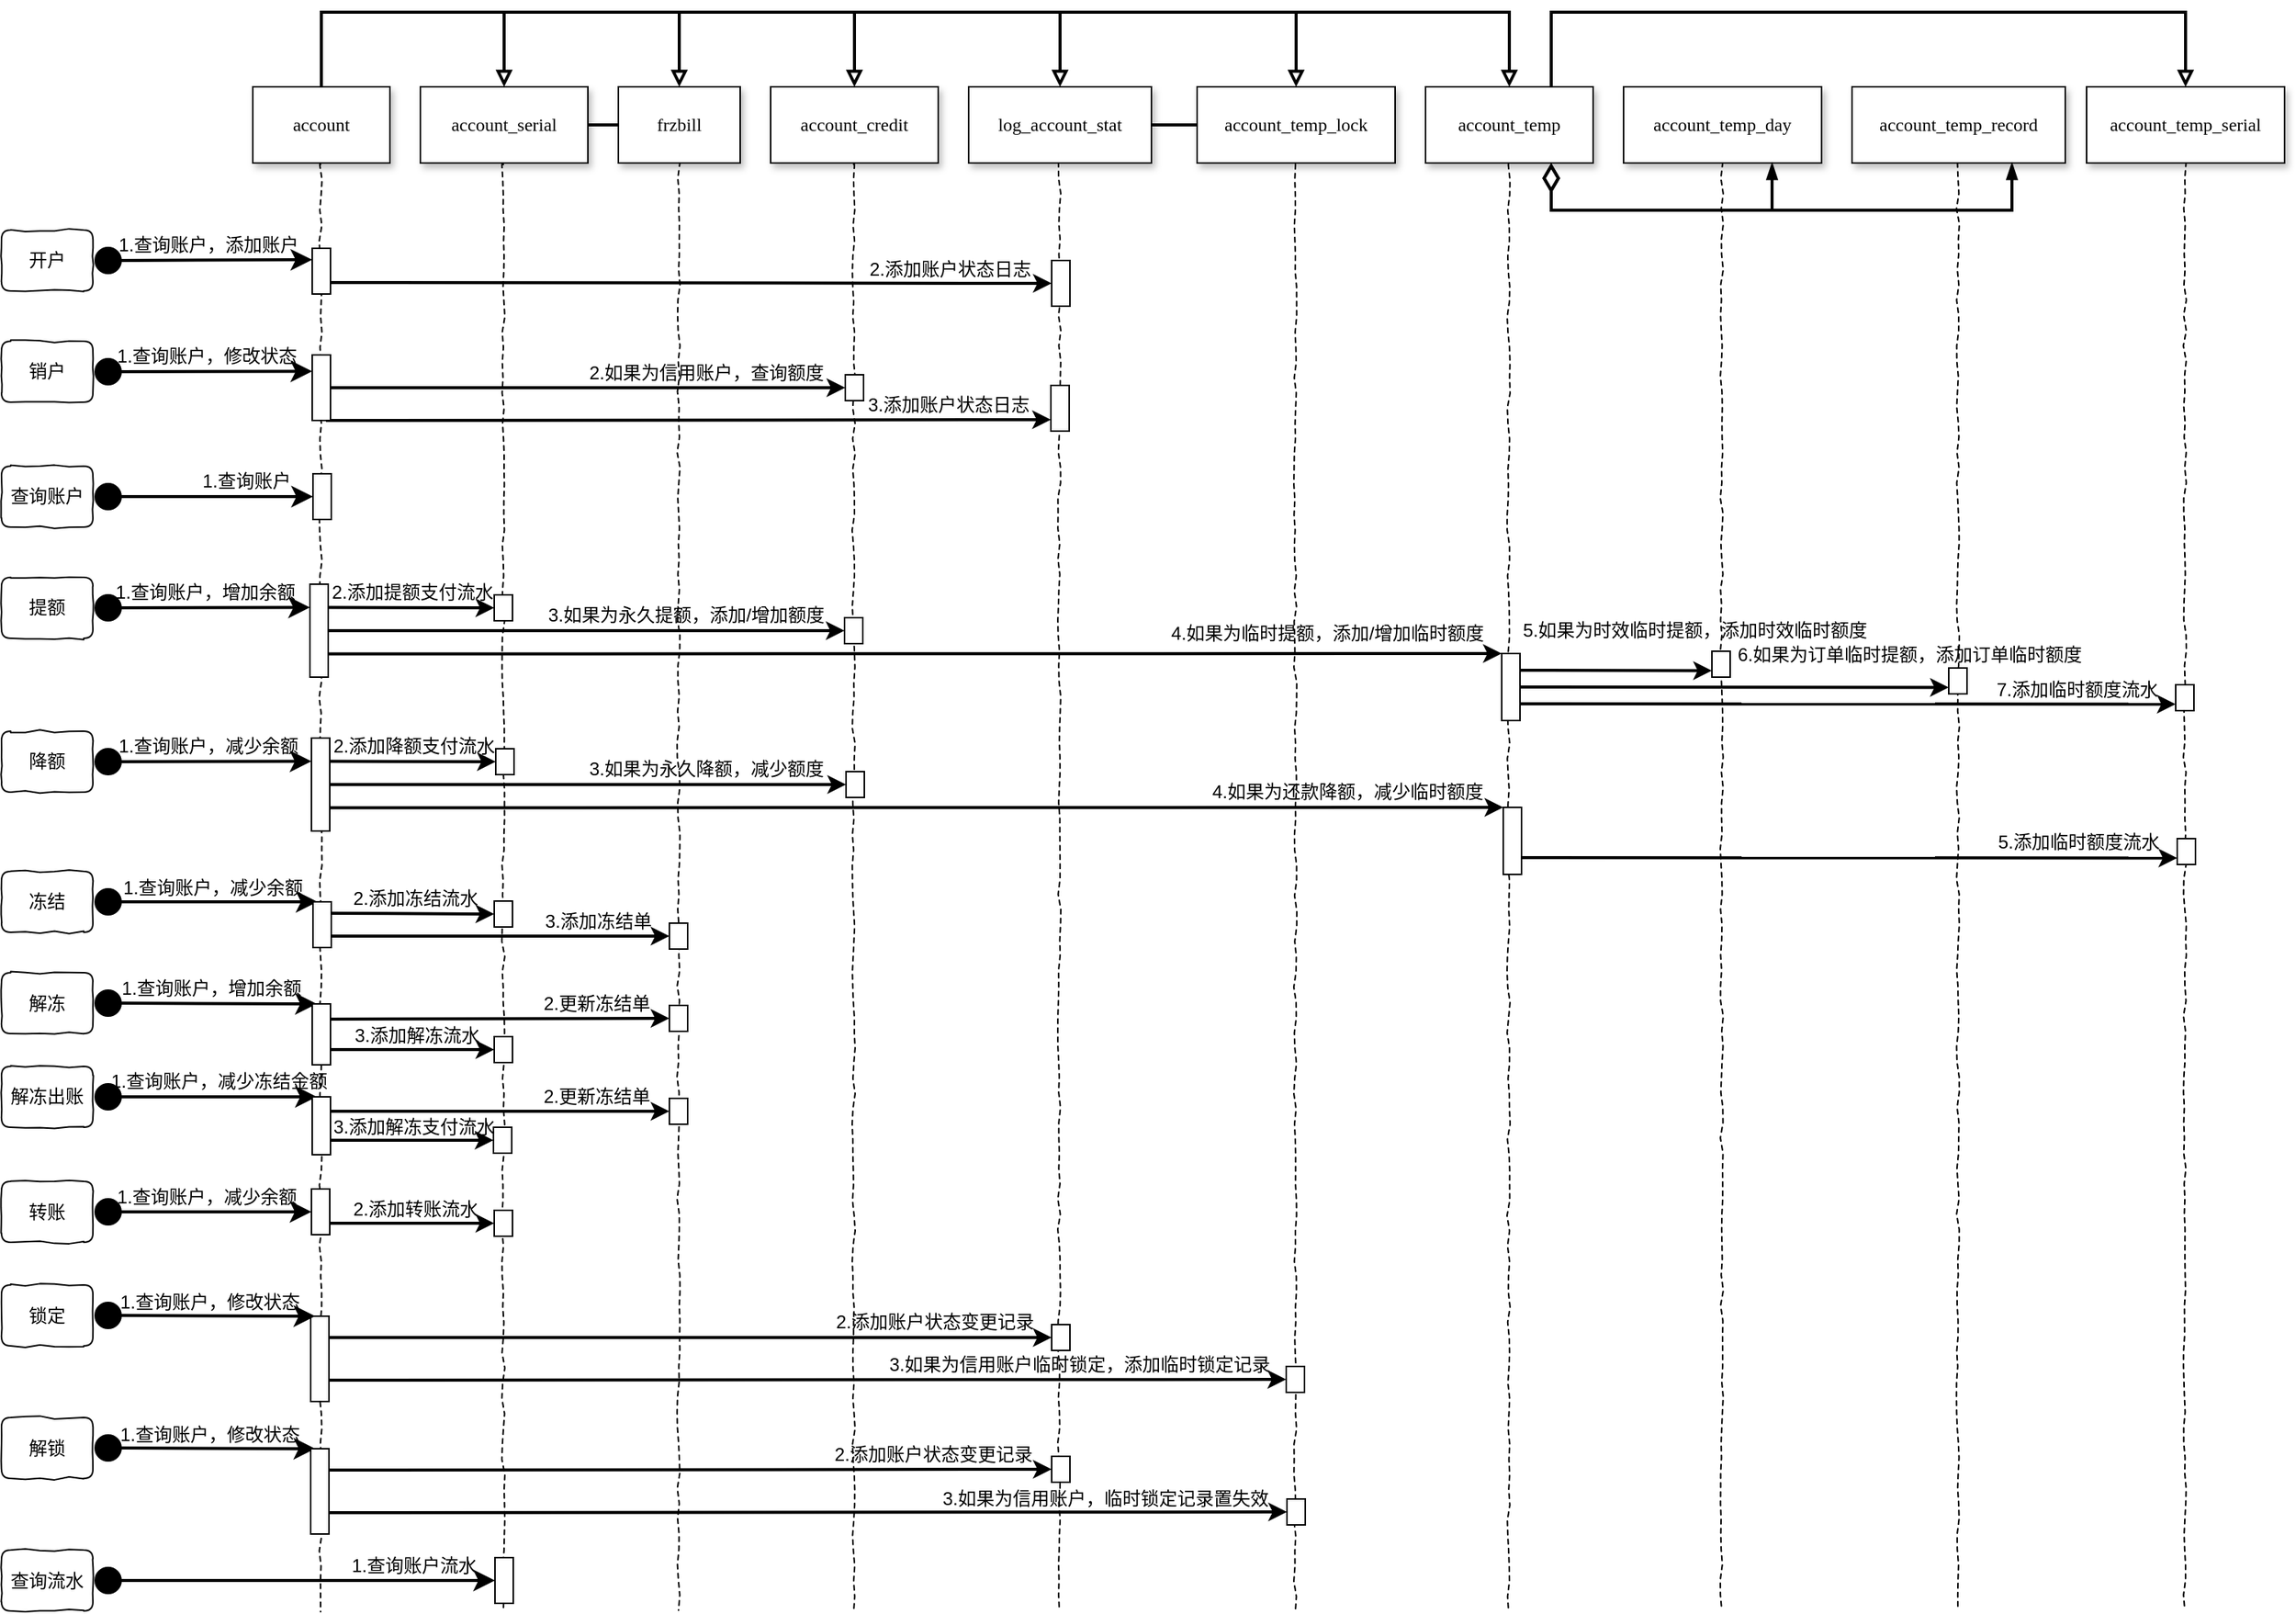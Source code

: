 <mxfile version="10.7.7" type="github"><diagram id="Ic5sXGqVNKHrawzIABvg" name="1"><mxGraphModel dx="1991" dy="1106" grid="1" gridSize="10" guides="1" tooltips="1" connect="1" arrows="1" fold="1" page="1" pageScale="1" pageWidth="1654" pageHeight="1169" background="none" math="0" shadow="0"><root><mxCell id="0"/><mxCell id="1" parent="0"/><mxCell id="m3gLQI0d0jGk0Dpxuu_a-198" value="1.查询账户，修改状态" style="text;html=1;resizable=0;points=[];autosize=1;align=left;verticalAlign=top;spacingTop=-4;" parent="1" vertex="1"><mxGeometry x="136" y="973.5" width="130" height="20" as="geometry"/></mxCell><mxCell id="m3gLQI0d0jGk0Dpxuu_a-205" value="1.查询账户，修改状态" style="text;html=1;resizable=0;points=[];autosize=1;align=left;verticalAlign=top;spacingTop=-4;" parent="1" vertex="1"><mxGeometry x="136" y="887" width="130" height="20" as="geometry"/></mxCell><mxCell id="m3gLQI0d0jGk0Dpxuu_a-195" value="1.查询账户，减少余额" style="text;html=1;resizable=0;points=[];autosize=1;align=left;verticalAlign=top;spacingTop=-4;" parent="1" vertex="1"><mxGeometry x="134" y="817.5" width="130" height="20" as="geometry"/></mxCell><mxCell id="m3gLQI0d0jGk0Dpxuu_a-196" value="2.添加转账流水" style="text;html=1;resizable=0;points=[];autosize=1;align=left;verticalAlign=top;spacingTop=-4;" parent="1" vertex="1"><mxGeometry x="288.5" y="825.5" width="100" height="20" as="geometry"/></mxCell><mxCell id="m3gLQI0d0jGk0Dpxuu_a-180" value="3.添加解冻支付流水" style="text;html=1;resizable=0;points=[];autosize=1;align=left;verticalAlign=top;spacingTop=-4;" parent="1" vertex="1"><mxGeometry x="275.5" y="772" width="120" height="20" as="geometry"/></mxCell><mxCell id="m3gLQI0d0jGk0Dpxuu_a-193" value="1.查询账户，减少冻结金额" style="text;html=1;resizable=0;points=[];autosize=1;align=left;verticalAlign=top;spacingTop=-4;" parent="1" vertex="1"><mxGeometry x="129.5" y="742" width="160" height="20" as="geometry"/></mxCell><mxCell id="m3gLQI0d0jGk0Dpxuu_a-179" value="3.添加解冻流水" style="text;html=1;resizable=0;points=[];autosize=1;align=left;verticalAlign=top;spacingTop=-4;" parent="1" vertex="1"><mxGeometry x="289.5" y="711.5" width="100" height="20" as="geometry"/></mxCell><mxCell id="m3gLQI0d0jGk0Dpxuu_a-190" value="1.查询账户，增加余额" style="text;html=1;resizable=0;points=[];autosize=1;align=left;verticalAlign=top;spacingTop=-4;" parent="1" vertex="1"><mxGeometry x="137" y="680.5" width="130" height="20" as="geometry"/></mxCell><mxCell id="m3gLQI0d0jGk0Dpxuu_a-178" value="2.添加冻结流水" style="text;html=1;resizable=0;points=[];autosize=1;align=left;verticalAlign=top;spacingTop=-4;" parent="1" vertex="1"><mxGeometry x="289" y="622" width="100" height="20" as="geometry"/></mxCell><mxCell id="m3gLQI0d0jGk0Dpxuu_a-174" value="2.添加降额支付流水" style="text;html=1;resizable=0;points=[];autosize=1;align=left;verticalAlign=top;spacingTop=-4;" parent="1" vertex="1"><mxGeometry x="275.5" y="522" width="120" height="20" as="geometry"/></mxCell><mxCell id="m3gLQI0d0jGk0Dpxuu_a-168" value="2.添加提额支付流水" style="text;html=1;resizable=0;points=[];autosize=1;align=left;verticalAlign=top;spacingTop=-4;" parent="1" vertex="1"><mxGeometry x="274.5" y="421" width="120" height="20" as="geometry"/></mxCell><mxCell id="m3gLQI0d0jGk0Dpxuu_a-1" value="开户" style="rounded=1;whiteSpace=wrap;html=1;shadow=0;glass=0;comic=1;fontFamily=Verdana;flipH=0;" parent="1" vertex="1"><mxGeometry x="60" y="193" width="60" height="40" as="geometry"/></mxCell><mxCell id="m3gLQI0d0jGk0Dpxuu_a-2" value="销户" style="rounded=1;whiteSpace=wrap;html=1;shadow=0;glass=0;comic=1;fontFamily=Verdana;flipH=0;" parent="1" vertex="1"><mxGeometry x="60" y="266" width="60" height="40" as="geometry"/></mxCell><mxCell id="m3gLQI0d0jGk0Dpxuu_a-3" value="查询账户" style="rounded=1;whiteSpace=wrap;html=1;shadow=0;glass=0;comic=1;fontFamily=Verdana;flipH=0;" parent="1" vertex="1"><mxGeometry x="60" y="348" width="60" height="40" as="geometry"/></mxCell><mxCell id="m3gLQI0d0jGk0Dpxuu_a-4" value="提额" style="rounded=1;whiteSpace=wrap;html=1;shadow=0;glass=0;comic=1;fontFamily=Verdana;flipH=0;" parent="1" vertex="1"><mxGeometry x="60" y="421" width="60" height="40" as="geometry"/></mxCell><mxCell id="m3gLQI0d0jGk0Dpxuu_a-5" value="降额" style="rounded=1;whiteSpace=wrap;html=1;shadow=0;glass=0;comic=1;fontFamily=Verdana;flipH=0;" parent="1" vertex="1"><mxGeometry x="60" y="522" width="60" height="40" as="geometry"/></mxCell><mxCell id="m3gLQI0d0jGk0Dpxuu_a-6" value="冻结" style="rounded=1;whiteSpace=wrap;html=1;shadow=0;glass=0;comic=1;fontFamily=Verdana;flipH=0;" parent="1" vertex="1"><mxGeometry x="60" y="614" width="60" height="40" as="geometry"/></mxCell><mxCell id="m3gLQI0d0jGk0Dpxuu_a-7" value="解冻" style="rounded=1;whiteSpace=wrap;html=1;shadow=0;glass=0;comic=1;fontFamily=Verdana;flipH=0;" parent="1" vertex="1"><mxGeometry x="60" y="680.5" width="60" height="40" as="geometry"/></mxCell><mxCell id="m3gLQI0d0jGk0Dpxuu_a-8" value="解冻出账" style="rounded=1;whiteSpace=wrap;html=1;shadow=0;glass=0;comic=1;fontFamily=Verdana;flipH=0;" parent="1" vertex="1"><mxGeometry x="60" y="742" width="60" height="40" as="geometry"/></mxCell><mxCell id="m3gLQI0d0jGk0Dpxuu_a-9" value="转账" style="rounded=1;whiteSpace=wrap;html=1;shadow=0;glass=0;comic=1;fontFamily=Verdana;flipH=0;" parent="1" vertex="1"><mxGeometry x="60" y="817.5" width="60" height="40" as="geometry"/></mxCell><mxCell id="m3gLQI0d0jGk0Dpxuu_a-10" value="锁定" style="rounded=1;whiteSpace=wrap;html=1;shadow=0;glass=0;comic=1;fontFamily=Verdana;flipH=0;" parent="1" vertex="1"><mxGeometry x="60" y="885.5" width="60" height="40" as="geometry"/></mxCell><mxCell id="m3gLQI0d0jGk0Dpxuu_a-11" value="解锁" style="rounded=1;whiteSpace=wrap;html=1;shadow=0;glass=0;comic=1;fontFamily=Verdana;flipH=0;" parent="1" vertex="1"><mxGeometry x="60" y="972.5" width="60" height="40" as="geometry"/></mxCell><mxCell id="m3gLQI0d0jGk0Dpxuu_a-12" value="查询流水" style="rounded=1;whiteSpace=wrap;html=1;shadow=0;glass=0;comic=1;fontFamily=Verdana;" parent="1" vertex="1"><mxGeometry x="60" y="1059.5" width="60" height="40" as="geometry"/></mxCell><mxCell id="m3gLQI0d0jGk0Dpxuu_a-24" style="edgeStyle=orthogonalEdgeStyle;rounded=0;orthogonalLoop=1;jettySize=auto;html=1;exitX=0.5;exitY=0;exitDx=0;exitDy=0;entryX=0.5;entryY=0;entryDx=0;entryDy=0;strokeWidth=2;endArrow=block;endFill=0;" parent="1" source="m3gLQI0d0jGk0Dpxuu_a-13" target="m3gLQI0d0jGk0Dpxuu_a-14" edge="1"><mxGeometry relative="1" as="geometry"><Array as="points"><mxPoint x="270" y="50"/><mxPoint x="390" y="50"/></Array></mxGeometry></mxCell><mxCell id="m3gLQI0d0jGk0Dpxuu_a-25" style="edgeStyle=orthogonalEdgeStyle;rounded=0;orthogonalLoop=1;jettySize=auto;html=1;exitX=0.5;exitY=0;exitDx=0;exitDy=0;entryX=0.5;entryY=0;entryDx=0;entryDy=0;strokeWidth=2;endArrow=block;endFill=0;" parent="1" source="m3gLQI0d0jGk0Dpxuu_a-13" target="m3gLQI0d0jGk0Dpxuu_a-21" edge="1"><mxGeometry relative="1" as="geometry"><Array as="points"><mxPoint x="270" y="50"/><mxPoint x="505" y="50"/></Array></mxGeometry></mxCell><mxCell id="m3gLQI0d0jGk0Dpxuu_a-26" style="edgeStyle=orthogonalEdgeStyle;rounded=0;orthogonalLoop=1;jettySize=auto;html=1;exitX=0.5;exitY=0;exitDx=0;exitDy=0;entryX=0.5;entryY=0;entryDx=0;entryDy=0;strokeWidth=2;endArrow=block;endFill=0;" parent="1" source="m3gLQI0d0jGk0Dpxuu_a-13" target="m3gLQI0d0jGk0Dpxuu_a-15" edge="1"><mxGeometry relative="1" as="geometry"><Array as="points"><mxPoint x="270" y="50"/><mxPoint x="620" y="50"/></Array></mxGeometry></mxCell><mxCell id="m3gLQI0d0jGk0Dpxuu_a-27" style="edgeStyle=orthogonalEdgeStyle;rounded=0;orthogonalLoop=1;jettySize=auto;html=1;exitX=0.5;exitY=0;exitDx=0;exitDy=0;entryX=0.5;entryY=0;entryDx=0;entryDy=0;strokeWidth=2;endArrow=block;endFill=0;" parent="1" source="m3gLQI0d0jGk0Dpxuu_a-13" target="m3gLQI0d0jGk0Dpxuu_a-23" edge="1"><mxGeometry relative="1" as="geometry"><Array as="points"><mxPoint x="270" y="50"/><mxPoint x="755" y="50"/></Array></mxGeometry></mxCell><mxCell id="m3gLQI0d0jGk0Dpxuu_a-28" style="edgeStyle=orthogonalEdgeStyle;rounded=0;orthogonalLoop=1;jettySize=auto;html=1;exitX=0.5;exitY=0;exitDx=0;exitDy=0;entryX=0.5;entryY=0;entryDx=0;entryDy=0;strokeWidth=2;endArrow=block;endFill=0;" parent="1" source="m3gLQI0d0jGk0Dpxuu_a-13" target="m3gLQI0d0jGk0Dpxuu_a-20" edge="1"><mxGeometry relative="1" as="geometry"><Array as="points"><mxPoint x="270" y="50"/><mxPoint x="910" y="50"/></Array></mxGeometry></mxCell><mxCell id="m3gLQI0d0jGk0Dpxuu_a-29" style="edgeStyle=orthogonalEdgeStyle;rounded=0;orthogonalLoop=1;jettySize=auto;html=1;exitX=0.5;exitY=0;exitDx=0;exitDy=0;entryX=0.5;entryY=0;entryDx=0;entryDy=0;strokeWidth=2;endArrow=block;endFill=0;" parent="1" source="m3gLQI0d0jGk0Dpxuu_a-13" target="m3gLQI0d0jGk0Dpxuu_a-16" edge="1"><mxGeometry relative="1" as="geometry"><Array as="points"><mxPoint x="270" y="50"/><mxPoint x="1050" y="50"/></Array></mxGeometry></mxCell><mxCell id="m3gLQI0d0jGk0Dpxuu_a-13" value="account" style="rounded=0;whiteSpace=wrap;html=1;fontFamily=Verdana;glass=0;comic=0;shadow=1;direction=east;" parent="1" vertex="1"><mxGeometry x="225" y="99" width="90" height="50" as="geometry"/></mxCell><mxCell id="m3gLQI0d0jGk0Dpxuu_a-206" style="edgeStyle=none;rounded=0;orthogonalLoop=1;jettySize=auto;html=1;exitX=1;exitY=0.5;exitDx=0;exitDy=0;entryX=0;entryY=0.5;entryDx=0;entryDy=0;endArrow=none;endFill=0;strokeWidth=2;" parent="1" source="m3gLQI0d0jGk0Dpxuu_a-14" target="m3gLQI0d0jGk0Dpxuu_a-21" edge="1"><mxGeometry relative="1" as="geometry"/></mxCell><mxCell id="m3gLQI0d0jGk0Dpxuu_a-14" value="account_serial" style="rounded=0;whiteSpace=wrap;html=1;fontFamily=Verdana;glass=0;comic=0;shadow=1;direction=east;flipH=0;" parent="1" vertex="1"><mxGeometry x="335" y="99" width="110" height="50" as="geometry"/></mxCell><mxCell id="m3gLQI0d0jGk0Dpxuu_a-15" value="account_credit" style="rounded=0;whiteSpace=wrap;html=1;fontFamily=Verdana;glass=0;comic=0;shadow=1;direction=east;flipH=0;" parent="1" vertex="1"><mxGeometry x="565" y="99" width="110" height="50" as="geometry"/></mxCell><mxCell id="m3gLQI0d0jGk0Dpxuu_a-30" style="edgeStyle=orthogonalEdgeStyle;rounded=0;orthogonalLoop=1;jettySize=auto;html=1;exitX=0.75;exitY=0;exitDx=0;exitDy=0;entryX=0.5;entryY=0;entryDx=0;entryDy=0;strokeWidth=2;endArrow=block;endFill=0;" parent="1" source="m3gLQI0d0jGk0Dpxuu_a-16" target="m3gLQI0d0jGk0Dpxuu_a-19" edge="1"><mxGeometry relative="1" as="geometry"><Array as="points"><mxPoint x="1077" y="50"/><mxPoint x="1494" y="50"/></Array></mxGeometry></mxCell><mxCell id="m3gLQI0d0jGk0Dpxuu_a-16" value="account_temp" style="rounded=0;whiteSpace=wrap;html=1;fontFamily=Verdana;glass=0;comic=0;shadow=1;direction=east;flipH=0;" parent="1" vertex="1"><mxGeometry x="995" y="99" width="110" height="50" as="geometry"/></mxCell><mxCell id="m3gLQI0d0jGk0Dpxuu_a-17" value="account_temp_day" style="rounded=0;whiteSpace=wrap;html=1;fontFamily=Verdana;glass=0;comic=0;shadow=1;direction=east;flipH=0;" parent="1" vertex="1"><mxGeometry x="1125" y="99" width="130" height="50" as="geometry"/></mxCell><mxCell id="m3gLQI0d0jGk0Dpxuu_a-18" value="account_temp_record" style="rounded=0;whiteSpace=wrap;html=1;fontFamily=Verdana;glass=0;comic=0;shadow=1;direction=east;flipH=0;" parent="1" vertex="1"><mxGeometry x="1275" y="99" width="140" height="50" as="geometry"/></mxCell><mxCell id="m3gLQI0d0jGk0Dpxuu_a-19" value="account_temp_serial" style="rounded=0;whiteSpace=wrap;html=1;fontFamily=Verdana;glass=0;comic=0;shadow=1;direction=east;flipH=0;" parent="1" vertex="1"><mxGeometry x="1429" y="99" width="130" height="50" as="geometry"/></mxCell><mxCell id="m3gLQI0d0jGk0Dpxuu_a-20" value="account_temp_lock" style="rounded=0;whiteSpace=wrap;html=1;fontFamily=Verdana;glass=0;comic=0;shadow=1;direction=east;flipH=0;" parent="1" vertex="1"><mxGeometry x="845" y="99" width="130" height="50" as="geometry"/></mxCell><mxCell id="m3gLQI0d0jGk0Dpxuu_a-21" value="frzbill" style="rounded=0;whiteSpace=wrap;html=1;fontFamily=Verdana;glass=0;comic=0;shadow=1;direction=east;flipH=0;" parent="1" vertex="1"><mxGeometry x="465" y="99" width="80" height="50" as="geometry"/></mxCell><mxCell id="m3gLQI0d0jGk0Dpxuu_a-22" style="edgeStyle=orthogonalEdgeStyle;curved=1;rounded=0;orthogonalLoop=1;jettySize=auto;html=1;exitX=1;exitY=0.5;exitDx=0;exitDy=0;entryX=0;entryY=0.5;entryDx=0;entryDy=0;startArrow=none;startFill=0;endArrow=none;endFill=0;strokeWidth=2;" parent="1" source="m3gLQI0d0jGk0Dpxuu_a-23" target="m3gLQI0d0jGk0Dpxuu_a-20" edge="1"><mxGeometry relative="1" as="geometry"/></mxCell><mxCell id="m3gLQI0d0jGk0Dpxuu_a-23" value="log_account_stat" style="rounded=0;whiteSpace=wrap;html=1;fontFamily=Verdana;glass=0;comic=0;shadow=1;direction=east;flipH=0;" parent="1" vertex="1"><mxGeometry x="695" y="99" width="120" height="50" as="geometry"/></mxCell><mxCell id="m3gLQI0d0jGk0Dpxuu_a-31" value="" style="startArrow=diamondThin;startFill=0;startSize=14;endArrow=blockThin;endFill=1;endSize=6;html=1;entryX=0.75;entryY=1;entryDx=0;entryDy=0;edgeStyle=orthogonalEdgeStyle;exitX=0.75;exitY=1;exitDx=0;exitDy=0;rounded=0;strokeWidth=2;" parent="1" source="m3gLQI0d0jGk0Dpxuu_a-16" target="m3gLQI0d0jGk0Dpxuu_a-17" edge="1"><mxGeometry width="100" relative="1" as="geometry"><mxPoint x="1235" y="239.735" as="sourcePoint"/><mxPoint x="1235" y="375.029" as="targetPoint"/><Array as="points"><mxPoint x="1077" y="180"/><mxPoint x="1222" y="180"/></Array></mxGeometry></mxCell><mxCell id="m3gLQI0d0jGk0Dpxuu_a-32" value="" style="startArrow=diamondThin;startFill=0;startSize=14;endArrow=blockThin;endFill=1;endSize=6;html=1;entryX=0.75;entryY=1;entryDx=0;entryDy=0;edgeStyle=orthogonalEdgeStyle;rounded=0;strokeWidth=2;exitX=0.75;exitY=1;exitDx=0;exitDy=0;" parent="1" source="m3gLQI0d0jGk0Dpxuu_a-16" target="m3gLQI0d0jGk0Dpxuu_a-18" edge="1"><mxGeometry width="100" relative="1" as="geometry"><mxPoint x="1085" y="190" as="sourcePoint"/><mxPoint x="1227.794" y="178.353" as="targetPoint"/><Array as="points"><mxPoint x="1078" y="180"/><mxPoint x="1380" y="180"/></Array></mxGeometry></mxCell><mxCell id="m3gLQI0d0jGk0Dpxuu_a-34" value="" style="line;strokeWidth=1;fillColor=none;align=left;verticalAlign=middle;spacingTop=-1;spacingLeft=3;spacingRight=3;rotatable=0;labelPosition=right;points=[];portConstraint=eastwest;fontSize=12;rounded=1;shadow=0;glass=0;dashed=1;comic=1;flipH=0;direction=south;" parent="1" vertex="1"><mxGeometry x="266" y="150" width="7" height="950" as="geometry"/></mxCell><mxCell id="m3gLQI0d0jGk0Dpxuu_a-35" value="" style="line;strokeWidth=1;fillColor=none;align=left;verticalAlign=middle;spacingTop=-1;spacingLeft=3;spacingRight=3;rotatable=0;labelPosition=right;points=[];portConstraint=eastwest;fontSize=12;rounded=1;shadow=0;glass=0;dashed=1;comic=1;flipH=0;direction=south;" parent="1" vertex="1"><mxGeometry x="386" y="150" width="7" height="950" as="geometry"/></mxCell><mxCell id="m3gLQI0d0jGk0Dpxuu_a-36" value="" style="line;strokeWidth=1;fillColor=none;align=left;verticalAlign=middle;spacingTop=-1;spacingLeft=3;spacingRight=3;rotatable=0;labelPosition=right;points=[];portConstraint=eastwest;fontSize=12;rounded=1;shadow=0;glass=0;dashed=1;comic=1;flipH=0;direction=south;" parent="1" vertex="1"><mxGeometry x="501" y="149" width="7" height="950" as="geometry"/></mxCell><mxCell id="m3gLQI0d0jGk0Dpxuu_a-37" value="" style="line;strokeWidth=1;fillColor=none;align=left;verticalAlign=middle;spacingTop=-1;spacingLeft=3;spacingRight=3;rotatable=0;labelPosition=right;points=[];portConstraint=eastwest;fontSize=12;rounded=1;shadow=0;glass=0;dashed=1;comic=1;flipH=0;direction=south;" parent="1" vertex="1"><mxGeometry x="616" y="150" width="7" height="950" as="geometry"/></mxCell><mxCell id="m3gLQI0d0jGk0Dpxuu_a-38" value="" style="line;strokeWidth=1;fillColor=none;align=left;verticalAlign=middle;spacingTop=-1;spacingLeft=3;spacingRight=3;rotatable=0;labelPosition=right;points=[];portConstraint=eastwest;fontSize=12;rounded=1;shadow=0;glass=0;dashed=1;comic=1;flipH=0;direction=south;" parent="1" vertex="1"><mxGeometry x="751" y="149" width="7" height="950" as="geometry"/></mxCell><mxCell id="m3gLQI0d0jGk0Dpxuu_a-39" value="" style="line;strokeWidth=1;fillColor=none;align=left;verticalAlign=middle;spacingTop=-1;spacingLeft=3;spacingRight=3;rotatable=0;labelPosition=right;points=[];portConstraint=eastwest;fontSize=12;rounded=1;shadow=0;glass=0;dashed=1;comic=1;flipH=0;direction=south;" parent="1" vertex="1"><mxGeometry x="906" y="150" width="7" height="950" as="geometry"/></mxCell><mxCell id="m3gLQI0d0jGk0Dpxuu_a-40" value="" style="line;strokeWidth=1;fillColor=none;align=left;verticalAlign=middle;spacingTop=-1;spacingLeft=3;spacingRight=3;rotatable=0;labelPosition=right;points=[];portConstraint=eastwest;fontSize=12;rounded=1;shadow=0;glass=0;dashed=1;comic=1;flipH=0;direction=south;" parent="1" vertex="1"><mxGeometry x="1046" y="150" width="7" height="950" as="geometry"/></mxCell><mxCell id="m3gLQI0d0jGk0Dpxuu_a-41" value="" style="line;strokeWidth=1;fillColor=none;align=left;verticalAlign=middle;spacingTop=-1;spacingLeft=3;spacingRight=3;rotatable=0;labelPosition=right;points=[];portConstraint=eastwest;fontSize=12;rounded=1;shadow=0;glass=0;dashed=1;comic=1;flipH=0;direction=south;" parent="1" vertex="1"><mxGeometry x="1186" y="149" width="7" height="950" as="geometry"/></mxCell><mxCell id="m3gLQI0d0jGk0Dpxuu_a-42" value="" style="line;strokeWidth=1;fillColor=none;align=left;verticalAlign=middle;spacingTop=-1;spacingLeft=3;spacingRight=3;rotatable=0;labelPosition=right;points=[];portConstraint=eastwest;fontSize=12;rounded=1;shadow=0;glass=0;dashed=1;comic=1;flipH=0;direction=south;" parent="1" vertex="1"><mxGeometry x="1341" y="149" width="7" height="950" as="geometry"/></mxCell><mxCell id="m3gLQI0d0jGk0Dpxuu_a-43" value="" style="line;strokeWidth=1;fillColor=none;align=left;verticalAlign=middle;spacingTop=-1;spacingLeft=3;spacingRight=3;rotatable=0;labelPosition=right;points=[];portConstraint=eastwest;fontSize=12;rounded=1;shadow=0;glass=0;dashed=1;comic=1;flipH=0;direction=south;" parent="1" vertex="1"><mxGeometry x="1490" y="149" width="7" height="950" as="geometry"/></mxCell><mxCell id="m3gLQI0d0jGk0Dpxuu_a-85" style="edgeStyle=none;rounded=0;orthogonalLoop=1;jettySize=auto;html=1;exitX=1;exitY=0.75;exitDx=0;exitDy=0;entryX=0;entryY=0.5;entryDx=0;entryDy=0;strokeWidth=2;" parent="1" source="m3gLQI0d0jGk0Dpxuu_a-58" target="m3gLQI0d0jGk0Dpxuu_a-84" edge="1"><mxGeometry relative="1" as="geometry"/></mxCell><mxCell id="m3gLQI0d0jGk0Dpxuu_a-58" value="" style="rounded=0;whiteSpace=wrap;html=1;" parent="1" vertex="1"><mxGeometry x="264" y="205" width="12" height="30" as="geometry"/></mxCell><mxCell id="m3gLQI0d0jGk0Dpxuu_a-61" value="" style="html=1;verticalAlign=bottom;startArrow=circle;startFill=1;endArrow=classic;startSize=6;endSize=8;exitX=1;exitY=0.5;exitDx=0;exitDy=0;entryX=0;entryY=0.25;entryDx=0;entryDy=0;strokeWidth=2;endFill=1;" parent="1" source="m3gLQI0d0jGk0Dpxuu_a-1" target="m3gLQI0d0jGk0Dpxuu_a-58" edge="1"><mxGeometry width="80" relative="1" as="geometry"><mxPoint x="119.667" y="220.167" as="sourcePoint"/><mxPoint x="200" y="220" as="targetPoint"/></mxGeometry></mxCell><mxCell id="m3gLQI0d0jGk0Dpxuu_a-62" value="" style="html=1;verticalAlign=bottom;startArrow=circle;startFill=1;endArrow=classic;startSize=6;endSize=8;exitX=1;exitY=0.5;exitDx=0;exitDy=0;entryX=0;entryY=0.25;entryDx=0;entryDy=0;strokeWidth=2;endFill=1;" parent="1" source="m3gLQI0d0jGk0Dpxuu_a-2" target="m3gLQI0d0jGk0Dpxuu_a-63" edge="1"><mxGeometry width="80" relative="1" as="geometry"><mxPoint x="119.167" y="290.167" as="sourcePoint"/><mxPoint x="209" y="290" as="targetPoint"/></mxGeometry></mxCell><mxCell id="m3gLQI0d0jGk0Dpxuu_a-87" style="edgeStyle=none;rounded=0;orthogonalLoop=1;jettySize=auto;html=1;exitX=0.75;exitY=1;exitDx=0;exitDy=0;entryX=0;entryY=0.75;entryDx=0;entryDy=0;strokeWidth=2;" parent="1" source="m3gLQI0d0jGk0Dpxuu_a-63" target="m3gLQI0d0jGk0Dpxuu_a-86" edge="1"><mxGeometry relative="1" as="geometry"/></mxCell><mxCell id="m3gLQI0d0jGk0Dpxuu_a-89" style="edgeStyle=none;rounded=0;orthogonalLoop=1;jettySize=auto;html=1;exitX=1;exitY=0.5;exitDx=0;exitDy=0;entryX=0;entryY=0.5;entryDx=0;entryDy=0;strokeWidth=2;" parent="1" source="m3gLQI0d0jGk0Dpxuu_a-63" target="m3gLQI0d0jGk0Dpxuu_a-88" edge="1"><mxGeometry relative="1" as="geometry"/></mxCell><mxCell id="m3gLQI0d0jGk0Dpxuu_a-63" value="" style="rounded=0;whiteSpace=wrap;html=1;" parent="1" vertex="1"><mxGeometry x="264" y="275" width="12" height="43" as="geometry"/></mxCell><mxCell id="m3gLQI0d0jGk0Dpxuu_a-64" value="" style="html=1;verticalAlign=bottom;startArrow=circle;startFill=1;endArrow=classic;startSize=6;endSize=8;exitX=1;exitY=0.5;exitDx=0;exitDy=0;entryX=0;entryY=0.5;entryDx=0;entryDy=0;strokeWidth=2;endFill=1;" parent="1" source="m3gLQI0d0jGk0Dpxuu_a-3" target="m3gLQI0d0jGk0Dpxuu_a-65" edge="1"><mxGeometry width="80" relative="1" as="geometry"><mxPoint x="120.167" y="368.167" as="sourcePoint"/><mxPoint x="200.5" y="368" as="targetPoint"/></mxGeometry></mxCell><mxCell id="m3gLQI0d0jGk0Dpxuu_a-65" value="" style="rounded=0;whiteSpace=wrap;html=1;" parent="1" vertex="1"><mxGeometry x="264.5" y="353" width="12" height="30" as="geometry"/></mxCell><mxCell id="m3gLQI0d0jGk0Dpxuu_a-91" style="edgeStyle=none;rounded=0;orthogonalLoop=1;jettySize=auto;html=1;exitX=1;exitY=0.25;exitDx=0;exitDy=0;entryX=0;entryY=0.5;entryDx=0;entryDy=0;strokeWidth=2;" parent="1" source="m3gLQI0d0jGk0Dpxuu_a-66" target="m3gLQI0d0jGk0Dpxuu_a-92" edge="1"><mxGeometry relative="1" as="geometry"><mxPoint x="620" y="444" as="targetPoint"/></mxGeometry></mxCell><mxCell id="m3gLQI0d0jGk0Dpxuu_a-66" value="" style="rounded=0;whiteSpace=wrap;html=1;" parent="1" vertex="1"><mxGeometry x="262.5" y="425.5" width="12" height="61" as="geometry"/></mxCell><mxCell id="m3gLQI0d0jGk0Dpxuu_a-67" value="" style="html=1;verticalAlign=bottom;startArrow=circle;startFill=1;endArrow=classic;startSize=6;endSize=8;exitX=1;exitY=0.5;exitDx=0;exitDy=0;entryX=0;entryY=0.25;entryDx=0;entryDy=0;strokeWidth=2;endFill=1;" parent="1" source="m3gLQI0d0jGk0Dpxuu_a-4" target="m3gLQI0d0jGk0Dpxuu_a-66" edge="1"><mxGeometry width="80" relative="1" as="geometry"><mxPoint x="119.667" y="437.667" as="sourcePoint"/><mxPoint x="200" y="437.5" as="targetPoint"/></mxGeometry></mxCell><mxCell id="m3gLQI0d0jGk0Dpxuu_a-68" value="" style="html=1;verticalAlign=bottom;startArrow=circle;startFill=1;endArrow=classic;startSize=6;endSize=8;exitX=1;exitY=0.5;exitDx=0;exitDy=0;entryX=0;entryY=0.25;entryDx=0;entryDy=0;strokeWidth=2;endFill=1;" parent="1" source="m3gLQI0d0jGk0Dpxuu_a-5" target="m3gLQI0d0jGk0Dpxuu_a-125" edge="1"><mxGeometry width="80" relative="1" as="geometry"><mxPoint x="117.667" y="543.167" as="sourcePoint"/><mxPoint x="207.333" y="543.167" as="targetPoint"/></mxGeometry></mxCell><mxCell id="m3gLQI0d0jGk0Dpxuu_a-70" value="" style="html=1;verticalAlign=bottom;startArrow=circle;startFill=1;endArrow=classic;startSize=6;endSize=8;exitX=1;exitY=0.5;exitDx=0;exitDy=0;entryX=0.25;entryY=0;entryDx=0;entryDy=0;strokeWidth=2;endFill=1;" parent="1" source="m3gLQI0d0jGk0Dpxuu_a-6" target="m3gLQI0d0jGk0Dpxuu_a-71" edge="1"><mxGeometry width="80" relative="1" as="geometry"><mxPoint x="120.167" y="649.167" as="sourcePoint"/><mxPoint x="200.5" y="649" as="targetPoint"/></mxGeometry></mxCell><mxCell id="m3gLQI0d0jGk0Dpxuu_a-133" style="edgeStyle=none;rounded=0;orthogonalLoop=1;jettySize=auto;html=1;exitX=1;exitY=0.25;exitDx=0;exitDy=0;entryX=0;entryY=0.5;entryDx=0;entryDy=0;strokeWidth=2;" parent="1" source="m3gLQI0d0jGk0Dpxuu_a-71" target="m3gLQI0d0jGk0Dpxuu_a-132" edge="1"><mxGeometry relative="1" as="geometry"/></mxCell><mxCell id="m3gLQI0d0jGk0Dpxuu_a-135" style="edgeStyle=none;rounded=0;orthogonalLoop=1;jettySize=auto;html=1;exitX=1;exitY=0.75;exitDx=0;exitDy=0;entryX=0;entryY=0.5;entryDx=0;entryDy=0;strokeWidth=2;" parent="1" source="m3gLQI0d0jGk0Dpxuu_a-71" target="m3gLQI0d0jGk0Dpxuu_a-134" edge="1"><mxGeometry relative="1" as="geometry"/></mxCell><mxCell id="m3gLQI0d0jGk0Dpxuu_a-71" value="" style="rounded=0;whiteSpace=wrap;html=1;" parent="1" vertex="1"><mxGeometry x="264.5" y="634" width="12" height="30" as="geometry"/></mxCell><mxCell id="m3gLQI0d0jGk0Dpxuu_a-73" value="" style="html=1;verticalAlign=bottom;startArrow=circle;startFill=1;endArrow=classic;startSize=6;endSize=8;exitX=1;exitY=0.5;exitDx=0;exitDy=0;entryX=0.25;entryY=0;entryDx=0;entryDy=0;strokeWidth=2;endFill=1;" parent="1" source="m3gLQI0d0jGk0Dpxuu_a-7" target="m3gLQI0d0jGk0Dpxuu_a-138" edge="1"><mxGeometry width="80" relative="1" as="geometry"><mxPoint x="118.667" y="713.667" as="sourcePoint"/><mxPoint x="208" y="713.333" as="targetPoint"/></mxGeometry></mxCell><mxCell id="m3gLQI0d0jGk0Dpxuu_a-74" value="" style="html=1;verticalAlign=bottom;startArrow=circle;startFill=1;endArrow=classic;startSize=6;endSize=8;exitX=1;exitY=0.5;exitDx=0;exitDy=0;entryX=0.25;entryY=0;entryDx=0;entryDy=0;strokeWidth=2;endFill=1;" parent="1" source="m3gLQI0d0jGk0Dpxuu_a-8" target="m3gLQI0d0jGk0Dpxuu_a-143" edge="1"><mxGeometry width="80" relative="1" as="geometry"><mxPoint x="118.167" y="775.667" as="sourcePoint"/><mxPoint x="207.167" y="775.833" as="targetPoint"/></mxGeometry></mxCell><mxCell id="m3gLQI0d0jGk0Dpxuu_a-76" value="" style="html=1;verticalAlign=bottom;startArrow=circle;startFill=1;endArrow=classic;startSize=6;endSize=8;exitX=1;exitY=0.5;exitDx=0;exitDy=0;entryX=0;entryY=0.5;entryDx=0;entryDy=0;strokeWidth=2;endFill=1;" parent="1" source="m3gLQI0d0jGk0Dpxuu_a-9" target="m3gLQI0d0jGk0Dpxuu_a-77" edge="1"><mxGeometry width="80" relative="1" as="geometry"><mxPoint x="119.167" y="837.667" as="sourcePoint"/><mxPoint x="199.5" y="837.5" as="targetPoint"/></mxGeometry></mxCell><mxCell id="m3gLQI0d0jGk0Dpxuu_a-147" style="edgeStyle=none;rounded=0;orthogonalLoop=1;jettySize=auto;html=1;exitX=1;exitY=0.75;exitDx=0;exitDy=0;entryX=0;entryY=0.5;entryDx=0;entryDy=0;strokeWidth=2;" parent="1" source="m3gLQI0d0jGk0Dpxuu_a-77" target="m3gLQI0d0jGk0Dpxuu_a-146" edge="1"><mxGeometry relative="1" as="geometry"/></mxCell><mxCell id="m3gLQI0d0jGk0Dpxuu_a-77" value="" style="rounded=0;whiteSpace=wrap;html=1;" parent="1" vertex="1"><mxGeometry x="263.5" y="822.5" width="12" height="30" as="geometry"/></mxCell><mxCell id="m3gLQI0d0jGk0Dpxuu_a-156" style="rounded=0;orthogonalLoop=1;jettySize=auto;html=1;exitX=1;exitY=0.75;exitDx=0;exitDy=0;strokeWidth=2;entryX=0;entryY=0.5;entryDx=0;entryDy=0;" parent="1" source="m3gLQI0d0jGk0Dpxuu_a-78" target="m3gLQI0d0jGk0Dpxuu_a-155" edge="1"><mxGeometry relative="1" as="geometry"/></mxCell><mxCell id="m3gLQI0d0jGk0Dpxuu_a-78" value="" style="rounded=0;whiteSpace=wrap;html=1;" parent="1" vertex="1"><mxGeometry x="263" y="906" width="12" height="56" as="geometry"/></mxCell><mxCell id="m3gLQI0d0jGk0Dpxuu_a-79" value="" style="html=1;verticalAlign=bottom;startArrow=circle;startFill=1;endArrow=classic;startSize=6;endSize=8;exitX=1;exitY=0.5;exitDx=0;exitDy=0;entryX=0.25;entryY=0;entryDx=0;entryDy=0;strokeWidth=2;endFill=1;" parent="1" source="m3gLQI0d0jGk0Dpxuu_a-10" target="m3gLQI0d0jGk0Dpxuu_a-78" edge="1"><mxGeometry width="80" relative="1" as="geometry"><mxPoint x="118.667" y="910.167" as="sourcePoint"/><mxPoint x="199" y="910" as="targetPoint"/></mxGeometry></mxCell><mxCell id="m3gLQI0d0jGk0Dpxuu_a-80" value="" style="html=1;verticalAlign=bottom;startArrow=circle;startFill=1;endArrow=classic;startSize=6;endSize=8;exitX=1;exitY=0.5;exitDx=0;exitDy=0;entryX=0.25;entryY=0;entryDx=0;entryDy=0;strokeWidth=2;endFill=1;" parent="1" source="m3gLQI0d0jGk0Dpxuu_a-11" target="m3gLQI0d0jGk0Dpxuu_a-81" edge="1"><mxGeometry width="80" relative="1" as="geometry"><mxPoint x="118.167" y="1010.167" as="sourcePoint"/><mxPoint x="198.5" y="1010" as="targetPoint"/></mxGeometry></mxCell><mxCell id="m3gLQI0d0jGk0Dpxuu_a-81" value="" style="rounded=0;whiteSpace=wrap;html=1;" parent="1" vertex="1"><mxGeometry x="263" y="993" width="12" height="56" as="geometry"/></mxCell><mxCell id="m3gLQI0d0jGk0Dpxuu_a-82" value="" style="html=1;verticalAlign=bottom;startArrow=circle;startFill=1;endArrow=classic;startSize=6;endSize=8;exitX=1;exitY=0.5;exitDx=0;exitDy=0;entryX=0;entryY=0.5;entryDx=0;entryDy=0;strokeWidth=2;endFill=1;" parent="1" source="m3gLQI0d0jGk0Dpxuu_a-12" target="m3gLQI0d0jGk0Dpxuu_a-83" edge="1"><mxGeometry width="80" relative="1" as="geometry"><mxPoint x="119.167" y="1077.167" as="sourcePoint"/><mxPoint x="199.5" y="1077" as="targetPoint"/></mxGeometry></mxCell><mxCell id="m3gLQI0d0jGk0Dpxuu_a-83" value="" style="rounded=0;whiteSpace=wrap;html=1;" parent="1" vertex="1"><mxGeometry x="384" y="1064.5" width="12" height="30" as="geometry"/></mxCell><mxCell id="m3gLQI0d0jGk0Dpxuu_a-84" value="" style="rounded=0;whiteSpace=wrap;html=1;" parent="1" vertex="1"><mxGeometry x="749.5" y="213" width="12" height="30" as="geometry"/></mxCell><mxCell id="m3gLQI0d0jGk0Dpxuu_a-86" value="" style="rounded=0;whiteSpace=wrap;html=1;" parent="1" vertex="1"><mxGeometry x="749" y="295" width="12" height="30" as="geometry"/></mxCell><mxCell id="m3gLQI0d0jGk0Dpxuu_a-88" value="" style="rounded=0;whiteSpace=wrap;html=1;" parent="1" vertex="1"><mxGeometry x="614" y="288" width="12" height="17" as="geometry"/></mxCell><mxCell id="m3gLQI0d0jGk0Dpxuu_a-92" value="" style="rounded=0;whiteSpace=wrap;html=1;" parent="1" vertex="1"><mxGeometry x="383.5" y="432.5" width="12" height="17" as="geometry"/></mxCell><mxCell id="m3gLQI0d0jGk0Dpxuu_a-94" style="edgeStyle=none;rounded=0;orthogonalLoop=1;jettySize=auto;html=1;exitX=1;exitY=0.5;exitDx=0;exitDy=0;entryX=0;entryY=0.5;entryDx=0;entryDy=0;strokeWidth=2;" parent="1" source="m3gLQI0d0jGk0Dpxuu_a-66" target="m3gLQI0d0jGk0Dpxuu_a-95" edge="1"><mxGeometry relative="1" as="geometry"><mxPoint x="620" y="468.5" as="targetPoint"/><mxPoint x="274.667" y="465.333" as="sourcePoint"/></mxGeometry></mxCell><mxCell id="m3gLQI0d0jGk0Dpxuu_a-95" value="" style="rounded=0;whiteSpace=wrap;html=1;" parent="1" vertex="1"><mxGeometry x="613.5" y="447.5" width="12" height="17" as="geometry"/></mxCell><mxCell id="m3gLQI0d0jGk0Dpxuu_a-96" style="edgeStyle=none;rounded=0;orthogonalLoop=1;jettySize=auto;html=1;exitX=1;exitY=0.75;exitDx=0;exitDy=0;strokeWidth=2;" parent="1" source="m3gLQI0d0jGk0Dpxuu_a-66" edge="1"><mxGeometry relative="1" as="geometry"><mxPoint x="1045" y="471" as="targetPoint"/><mxPoint x="669.667" y="472.833" as="sourcePoint"/></mxGeometry></mxCell><mxCell id="m3gLQI0d0jGk0Dpxuu_a-97" value="" style="rounded=0;whiteSpace=wrap;html=1;" parent="1" vertex="1"><mxGeometry x="1045" y="471" width="12" height="44" as="geometry"/></mxCell><mxCell id="m3gLQI0d0jGk0Dpxuu_a-99" style="edgeStyle=none;rounded=0;orthogonalLoop=1;jettySize=auto;html=1;exitX=1;exitY=0.25;exitDx=0;exitDy=0;entryX=0;entryY=0.75;entryDx=0;entryDy=0;strokeWidth=2;" parent="1" source="m3gLQI0d0jGk0Dpxuu_a-97" target="m3gLQI0d0jGk0Dpxuu_a-100" edge="1"><mxGeometry relative="1" as="geometry"><mxPoint x="1410" y="482" as="targetPoint"/><mxPoint x="1064.667" y="478.833" as="sourcePoint"/></mxGeometry></mxCell><mxCell id="m3gLQI0d0jGk0Dpxuu_a-100" value="" style="rounded=0;whiteSpace=wrap;html=1;" parent="1" vertex="1"><mxGeometry x="1183" y="469.5" width="12" height="17" as="geometry"/></mxCell><mxCell id="m3gLQI0d0jGk0Dpxuu_a-101" style="edgeStyle=none;rounded=0;orthogonalLoop=1;jettySize=auto;html=1;exitX=1;exitY=0.5;exitDx=0;exitDy=0;entryX=0;entryY=0.75;entryDx=0;entryDy=0;strokeWidth=2;" parent="1" source="m3gLQI0d0jGk0Dpxuu_a-97" target="m3gLQI0d0jGk0Dpxuu_a-102" edge="1"><mxGeometry relative="1" as="geometry"><mxPoint x="1566" y="499" as="targetPoint"/><mxPoint x="1213.167" y="495.333" as="sourcePoint"/></mxGeometry></mxCell><mxCell id="m3gLQI0d0jGk0Dpxuu_a-102" value="" style="rounded=0;whiteSpace=wrap;html=1;" parent="1" vertex="1"><mxGeometry x="1338.5" y="480.5" width="12" height="17" as="geometry"/></mxCell><mxCell id="m3gLQI0d0jGk0Dpxuu_a-103" style="edgeStyle=none;rounded=0;orthogonalLoop=1;jettySize=auto;html=1;exitX=1;exitY=0.75;exitDx=0;exitDy=0;entryX=0;entryY=0.75;entryDx=0;entryDy=0;strokeWidth=2;" parent="1" source="m3gLQI0d0jGk0Dpxuu_a-97" target="m3gLQI0d0jGk0Dpxuu_a-104" edge="1"><mxGeometry relative="1" as="geometry"><mxPoint x="1566" y="517" as="targetPoint"/><mxPoint x="1057.167" y="511.333" as="sourcePoint"/></mxGeometry></mxCell><mxCell id="m3gLQI0d0jGk0Dpxuu_a-104" value="" style="rounded=0;whiteSpace=wrap;html=1;" parent="1" vertex="1"><mxGeometry x="1487.5" y="491.5" width="12" height="17" as="geometry"/></mxCell><mxCell id="m3gLQI0d0jGk0Dpxuu_a-119" style="edgeStyle=none;rounded=0;orthogonalLoop=1;jettySize=auto;html=1;exitX=1;exitY=0.25;exitDx=0;exitDy=0;entryX=0;entryY=0.5;entryDx=0;entryDy=0;strokeWidth=2;" parent="1" source="m3gLQI0d0jGk0Dpxuu_a-125" target="m3gLQI0d0jGk0Dpxuu_a-126" edge="1"><mxGeometry relative="1" as="geometry"><mxPoint x="621" y="545" as="targetPoint"/></mxGeometry></mxCell><mxCell id="m3gLQI0d0jGk0Dpxuu_a-120" style="edgeStyle=none;rounded=0;orthogonalLoop=1;jettySize=auto;html=1;exitX=1;exitY=0.5;exitDx=0;exitDy=0;entryX=0;entryY=0.5;entryDx=0;entryDy=0;strokeWidth=2;" parent="1" source="m3gLQI0d0jGk0Dpxuu_a-125" target="m3gLQI0d0jGk0Dpxuu_a-127" edge="1"><mxGeometry relative="1" as="geometry"><mxPoint x="621" y="569.5" as="targetPoint"/><mxPoint x="275.667" y="566.333" as="sourcePoint"/></mxGeometry></mxCell><mxCell id="m3gLQI0d0jGk0Dpxuu_a-121" style="edgeStyle=none;rounded=0;orthogonalLoop=1;jettySize=auto;html=1;exitX=1;exitY=0.75;exitDx=0;exitDy=0;strokeWidth=2;" parent="1" source="m3gLQI0d0jGk0Dpxuu_a-125" edge="1"><mxGeometry relative="1" as="geometry"><mxPoint x="1046" y="572" as="targetPoint"/><mxPoint x="670.667" y="573.833" as="sourcePoint"/></mxGeometry></mxCell><mxCell id="m3gLQI0d0jGk0Dpxuu_a-124" style="edgeStyle=none;rounded=0;orthogonalLoop=1;jettySize=auto;html=1;exitX=1;exitY=0.75;exitDx=0;exitDy=0;entryX=0;entryY=0.75;entryDx=0;entryDy=0;strokeWidth=2;" parent="1" source="m3gLQI0d0jGk0Dpxuu_a-128" target="m3gLQI0d0jGk0Dpxuu_a-131" edge="1"><mxGeometry relative="1" as="geometry"><mxPoint x="1567" y="618" as="targetPoint"/><mxPoint x="1058.167" y="612.333" as="sourcePoint"/></mxGeometry></mxCell><mxCell id="m3gLQI0d0jGk0Dpxuu_a-125" value="" style="rounded=0;whiteSpace=wrap;html=1;" parent="1" vertex="1"><mxGeometry x="263.5" y="526.5" width="12" height="61" as="geometry"/></mxCell><mxCell id="m3gLQI0d0jGk0Dpxuu_a-126" value="" style="rounded=0;whiteSpace=wrap;html=1;" parent="1" vertex="1"><mxGeometry x="384.5" y="533.5" width="12" height="17" as="geometry"/></mxCell><mxCell id="m3gLQI0d0jGk0Dpxuu_a-127" value="" style="rounded=0;whiteSpace=wrap;html=1;" parent="1" vertex="1"><mxGeometry x="614.5" y="548.5" width="12" height="17" as="geometry"/></mxCell><mxCell id="m3gLQI0d0jGk0Dpxuu_a-128" value="" style="rounded=0;whiteSpace=wrap;html=1;" parent="1" vertex="1"><mxGeometry x="1046" y="572" width="12" height="44" as="geometry"/></mxCell><mxCell id="m3gLQI0d0jGk0Dpxuu_a-131" value="" style="rounded=0;whiteSpace=wrap;html=1;" parent="1" vertex="1"><mxGeometry x="1488.5" y="592.5" width="12" height="17" as="geometry"/></mxCell><mxCell id="m3gLQI0d0jGk0Dpxuu_a-132" value="" style="rounded=0;whiteSpace=wrap;html=1;" parent="1" vertex="1"><mxGeometry x="383.5" y="633.5" width="12" height="17" as="geometry"/></mxCell><mxCell id="m3gLQI0d0jGk0Dpxuu_a-134" value="" style="rounded=0;whiteSpace=wrap;html=1;" parent="1" vertex="1"><mxGeometry x="498.5" y="648" width="12" height="17" as="geometry"/></mxCell><mxCell id="m3gLQI0d0jGk0Dpxuu_a-136" style="edgeStyle=none;rounded=0;orthogonalLoop=1;jettySize=auto;html=1;exitX=1;exitY=0.25;exitDx=0;exitDy=0;entryX=0;entryY=0.5;entryDx=0;entryDy=0;strokeWidth=2;" parent="1" source="m3gLQI0d0jGk0Dpxuu_a-138" target="m3gLQI0d0jGk0Dpxuu_a-139" edge="1"><mxGeometry relative="1" as="geometry"/></mxCell><mxCell id="m3gLQI0d0jGk0Dpxuu_a-137" style="edgeStyle=none;rounded=0;orthogonalLoop=1;jettySize=auto;html=1;exitX=1;exitY=0.75;exitDx=0;exitDy=0;entryX=0;entryY=0.5;entryDx=0;entryDy=0;strokeWidth=2;" parent="1" source="m3gLQI0d0jGk0Dpxuu_a-138" target="m3gLQI0d0jGk0Dpxuu_a-140" edge="1"><mxGeometry relative="1" as="geometry"/></mxCell><mxCell id="m3gLQI0d0jGk0Dpxuu_a-138" value="" style="rounded=0;whiteSpace=wrap;html=1;" parent="1" vertex="1"><mxGeometry x="264" y="701" width="12" height="40" as="geometry"/></mxCell><mxCell id="m3gLQI0d0jGk0Dpxuu_a-139" value="" style="rounded=0;whiteSpace=wrap;html=1;" parent="1" vertex="1"><mxGeometry x="498.5" y="702" width="12" height="17" as="geometry"/></mxCell><mxCell id="m3gLQI0d0jGk0Dpxuu_a-140" value="" style="rounded=0;whiteSpace=wrap;html=1;" parent="1" vertex="1"><mxGeometry x="383.5" y="722.5" width="12" height="17" as="geometry"/></mxCell><mxCell id="m3gLQI0d0jGk0Dpxuu_a-141" style="edgeStyle=none;rounded=0;orthogonalLoop=1;jettySize=auto;html=1;exitX=1;exitY=0.25;exitDx=0;exitDy=0;entryX=0;entryY=0.5;entryDx=0;entryDy=0;strokeWidth=2;" parent="1" source="m3gLQI0d0jGk0Dpxuu_a-143" target="m3gLQI0d0jGk0Dpxuu_a-144" edge="1"><mxGeometry relative="1" as="geometry"/></mxCell><mxCell id="m3gLQI0d0jGk0Dpxuu_a-142" style="edgeStyle=none;rounded=0;orthogonalLoop=1;jettySize=auto;html=1;exitX=1;exitY=0.75;exitDx=0;exitDy=0;entryX=0;entryY=0.5;entryDx=0;entryDy=0;strokeWidth=2;" parent="1" source="m3gLQI0d0jGk0Dpxuu_a-143" target="m3gLQI0d0jGk0Dpxuu_a-145" edge="1"><mxGeometry relative="1" as="geometry"/></mxCell><mxCell id="m3gLQI0d0jGk0Dpxuu_a-143" value="" style="rounded=0;whiteSpace=wrap;html=1;" parent="1" vertex="1"><mxGeometry x="264" y="762" width="12" height="38" as="geometry"/></mxCell><mxCell id="m3gLQI0d0jGk0Dpxuu_a-144" value="" style="rounded=0;whiteSpace=wrap;html=1;" parent="1" vertex="1"><mxGeometry x="498.5" y="763" width="12" height="17" as="geometry"/></mxCell><mxCell id="m3gLQI0d0jGk0Dpxuu_a-145" value="" style="rounded=0;whiteSpace=wrap;html=1;" parent="1" vertex="1"><mxGeometry x="383" y="782" width="12" height="17" as="geometry"/></mxCell><mxCell id="m3gLQI0d0jGk0Dpxuu_a-146" value="" style="rounded=0;whiteSpace=wrap;html=1;" parent="1" vertex="1"><mxGeometry x="383.5" y="836.5" width="12" height="17" as="geometry"/></mxCell><mxCell id="m3gLQI0d0jGk0Dpxuu_a-148" value="" style="rounded=0;whiteSpace=wrap;html=1;" parent="1" vertex="1"><mxGeometry x="749.5" y="911.5" width="12" height="17" as="geometry"/></mxCell><mxCell id="m3gLQI0d0jGk0Dpxuu_a-149" style="edgeStyle=none;rounded=0;orthogonalLoop=1;jettySize=auto;html=1;exitX=1;exitY=0.25;exitDx=0;exitDy=0;entryX=0;entryY=0.5;entryDx=0;entryDy=0;strokeWidth=2;" parent="1" source="m3gLQI0d0jGk0Dpxuu_a-78" target="m3gLQI0d0jGk0Dpxuu_a-148" edge="1"><mxGeometry relative="1" as="geometry"><mxPoint x="276.5" y="933.5" as="sourcePoint"/></mxGeometry></mxCell><mxCell id="m3gLQI0d0jGk0Dpxuu_a-150" value="" style="rounded=0;whiteSpace=wrap;html=1;" parent="1" vertex="1"><mxGeometry x="749.5" y="998" width="12" height="17" as="geometry"/></mxCell><mxCell id="m3gLQI0d0jGk0Dpxuu_a-151" style="edgeStyle=none;rounded=0;orthogonalLoop=1;jettySize=auto;html=1;exitX=1;exitY=0.25;exitDx=0;exitDy=0;entryX=0;entryY=0.5;entryDx=0;entryDy=0;strokeWidth=2;" parent="1" source="m3gLQI0d0jGk0Dpxuu_a-81" target="m3gLQI0d0jGk0Dpxuu_a-150" edge="1"><mxGeometry relative="1" as="geometry"><mxPoint x="276.5" y="1023" as="sourcePoint"/></mxGeometry></mxCell><mxCell id="m3gLQI0d0jGk0Dpxuu_a-155" value="" style="rounded=0;whiteSpace=wrap;html=1;" parent="1" vertex="1"><mxGeometry x="903.5" y="939" width="12" height="17" as="geometry"/></mxCell><mxCell id="m3gLQI0d0jGk0Dpxuu_a-157" style="rounded=0;orthogonalLoop=1;jettySize=auto;html=1;exitX=1;exitY=0.75;exitDx=0;exitDy=0;strokeWidth=2;entryX=0;entryY=0.5;entryDx=0;entryDy=0;" parent="1" source="m3gLQI0d0jGk0Dpxuu_a-81" target="m3gLQI0d0jGk0Dpxuu_a-158" edge="1"><mxGeometry relative="1" as="geometry"><mxPoint x="272.5" y="1031" as="sourcePoint"/></mxGeometry></mxCell><mxCell id="m3gLQI0d0jGk0Dpxuu_a-158" value="" style="rounded=0;whiteSpace=wrap;html=1;" parent="1" vertex="1"><mxGeometry x="904" y="1026" width="12" height="17" as="geometry"/></mxCell><mxCell id="m3gLQI0d0jGk0Dpxuu_a-159" value="1.查询账户，添加账户" style="text;html=1;resizable=0;points=[];autosize=1;align=left;verticalAlign=top;spacingTop=-4;" parent="1" vertex="1"><mxGeometry x="135" y="193" width="130" height="20" as="geometry"/></mxCell><mxCell id="m3gLQI0d0jGk0Dpxuu_a-160" value="2.添加账户状态日志" style="text;html=1;resizable=0;points=[];autosize=1;align=left;verticalAlign=top;spacingTop=-4;" parent="1" vertex="1"><mxGeometry x="628" y="209" width="120" height="20" as="geometry"/></mxCell><mxCell id="m3gLQI0d0jGk0Dpxuu_a-161" value="1.查询账户，修改状态" style="text;html=1;resizable=0;points=[];autosize=1;align=left;verticalAlign=top;spacingTop=-4;" parent="1" vertex="1"><mxGeometry x="134" y="266" width="130" height="20" as="geometry"/></mxCell><mxCell id="m3gLQI0d0jGk0Dpxuu_a-162" value="2.如果为信用账户，查询额度" style="text;html=1;resizable=0;points=[];autosize=1;align=left;verticalAlign=top;spacingTop=-4;" parent="1" vertex="1"><mxGeometry x="443.5" y="276.5" width="170" height="20" as="geometry"/></mxCell><mxCell id="m3gLQI0d0jGk0Dpxuu_a-163" value="3.添加账户状态日志" style="text;html=1;resizable=0;points=[];autosize=1;align=left;verticalAlign=top;spacingTop=-4;" parent="1" vertex="1"><mxGeometry x="626.5" y="297.5" width="120" height="20" as="geometry"/></mxCell><mxCell id="m3gLQI0d0jGk0Dpxuu_a-164" value="1.查询账户" style="text;html=1;resizable=0;points=[];autosize=1;align=left;verticalAlign=top;spacingTop=-4;" parent="1" vertex="1"><mxGeometry x="190" y="347.5" width="70" height="20" as="geometry"/></mxCell><mxCell id="m3gLQI0d0jGk0Dpxuu_a-165" value="1.查询账户，增加余额" style="text;html=1;resizable=0;points=[];autosize=1;align=left;verticalAlign=top;spacingTop=-4;" parent="1" vertex="1"><mxGeometry x="132.5" y="421" width="130" height="20" as="geometry"/></mxCell><mxCell id="m3gLQI0d0jGk0Dpxuu_a-166" value="1.查询账户，减少余额" style="text;html=1;resizable=0;points=[];autosize=1;align=left;verticalAlign=top;spacingTop=-4;" parent="1" vertex="1"><mxGeometry x="135" y="522" width="130" height="20" as="geometry"/></mxCell><mxCell id="m3gLQI0d0jGk0Dpxuu_a-167" value="1.查询账户，减少余额" style="text;html=1;resizable=0;points=[];autosize=1;align=left;verticalAlign=top;spacingTop=-4;" parent="1" vertex="1"><mxGeometry x="138" y="615" width="130" height="20" as="geometry"/></mxCell><mxCell id="m3gLQI0d0jGk0Dpxuu_a-169" value="3.如果为永久提额，添加/增加额度" style="text;html=1;resizable=0;points=[];autosize=1;align=left;verticalAlign=top;spacingTop=-4;" parent="1" vertex="1"><mxGeometry x="416.5" y="436" width="200" height="20" as="geometry"/></mxCell><mxCell id="m3gLQI0d0jGk0Dpxuu_a-170" value="4.如果为临时提额，添加/增加临时额度" style="text;html=1;resizable=0;points=[];autosize=1;align=left;verticalAlign=top;spacingTop=-4;" parent="1" vertex="1"><mxGeometry x="826" y="448" width="220" height="20" as="geometry"/></mxCell><mxCell id="m3gLQI0d0jGk0Dpxuu_a-171" value="5.如果为时效临时提额，添加时效临时额度" style="text;html=1;resizable=0;points=[];autosize=1;align=left;verticalAlign=top;spacingTop=-4;" parent="1" vertex="1"><mxGeometry x="1057" y="446" width="240" height="20" as="geometry"/></mxCell><mxCell id="m3gLQI0d0jGk0Dpxuu_a-172" value="6.如果为订单临时提额，添加订单临时额度" style="text;html=1;resizable=0;points=[];autosize=1;align=left;verticalAlign=top;spacingTop=-4;" parent="1" vertex="1"><mxGeometry x="1198" y="462" width="240" height="20" as="geometry"/></mxCell><mxCell id="m3gLQI0d0jGk0Dpxuu_a-173" value="7.添加临时额度流水" style="text;html=1;resizable=0;points=[];autosize=1;align=left;verticalAlign=top;spacingTop=-4;" parent="1" vertex="1"><mxGeometry x="1368" y="485" width="120" height="20" as="geometry"/></mxCell><mxCell id="m3gLQI0d0jGk0Dpxuu_a-175" value="3.如果为永久降额，减少额度" style="text;html=1;resizable=0;points=[];autosize=1;align=left;verticalAlign=top;spacingTop=-4;" parent="1" vertex="1"><mxGeometry x="443.5" y="537" width="170" height="20" as="geometry"/></mxCell><mxCell id="m3gLQI0d0jGk0Dpxuu_a-176" value="4.如果为还款降额，减少临时额度" style="text;html=1;resizable=0;points=[];autosize=1;align=left;verticalAlign=top;spacingTop=-4;" parent="1" vertex="1"><mxGeometry x="853" y="551.5" width="190" height="20" as="geometry"/></mxCell><mxCell id="m3gLQI0d0jGk0Dpxuu_a-177" value="5.添加临时额度流水" style="text;html=1;resizable=0;points=[];autosize=1;align=left;verticalAlign=top;spacingTop=-4;" parent="1" vertex="1"><mxGeometry x="1368.5" y="585" width="120" height="20" as="geometry"/></mxCell><mxCell id="m3gLQI0d0jGk0Dpxuu_a-183" value="3.添加冻结单" style="text;html=1;resizable=0;points=[];autosize=1;align=left;verticalAlign=top;spacingTop=-4;" parent="1" vertex="1"><mxGeometry x="415" y="636.5" width="90" height="20" as="geometry"/></mxCell><mxCell id="m3gLQI0d0jGk0Dpxuu_a-186" value="2.更新冻结单" style="text;html=1;resizable=0;points=[];autosize=1;align=left;verticalAlign=top;spacingTop=-4;" parent="1" vertex="1"><mxGeometry x="413.5" y="690.5" width="90" height="20" as="geometry"/></mxCell><mxCell id="m3gLQI0d0jGk0Dpxuu_a-189" value="2.更新冻结单" style="text;html=1;resizable=0;points=[];autosize=1;align=left;verticalAlign=top;spacingTop=-4;" parent="1" vertex="1"><mxGeometry x="413.5" y="752" width="90" height="20" as="geometry"/></mxCell><mxCell id="m3gLQI0d0jGk0Dpxuu_a-199" value="2.添加账户状态变更记录" style="text;html=1;resizable=0;points=[];autosize=1;align=left;verticalAlign=top;spacingTop=-4;" parent="1" vertex="1"><mxGeometry x="606" y="900" width="150" height="20" as="geometry"/></mxCell><mxCell id="m3gLQI0d0jGk0Dpxuu_a-200" value="3.如果为信用账户临时锁定，添加临时锁定记录" style="text;html=1;resizable=0;points=[];autosize=1;align=left;verticalAlign=top;spacingTop=-4;" parent="1" vertex="1"><mxGeometry x="641" y="927.5" width="270" height="20" as="geometry"/></mxCell><mxCell id="m3gLQI0d0jGk0Dpxuu_a-201" value="1.查询账户流水" style="text;html=1;resizable=0;points=[];autosize=1;align=left;verticalAlign=top;spacingTop=-4;" parent="1" vertex="1"><mxGeometry x="287.5" y="1059.5" width="100" height="20" as="geometry"/></mxCell><mxCell id="m3gLQI0d0jGk0Dpxuu_a-202" value="2.添加账户状态变更记录" style="text;html=1;resizable=0;points=[];autosize=1;align=left;verticalAlign=top;spacingTop=-4;" parent="1" vertex="1"><mxGeometry x="604.5" y="986.5" width="150" height="20" as="geometry"/></mxCell><mxCell id="m3gLQI0d0jGk0Dpxuu_a-203" value="3.如果为信用账户，临时锁定记录置失效" style="text;html=1;resizable=0;points=[];autosize=1;align=left;verticalAlign=top;spacingTop=-4;" parent="1" vertex="1"><mxGeometry x="676" y="1016" width="230" height="20" as="geometry"/></mxCell></root></mxGraphModel></diagram></mxfile>
